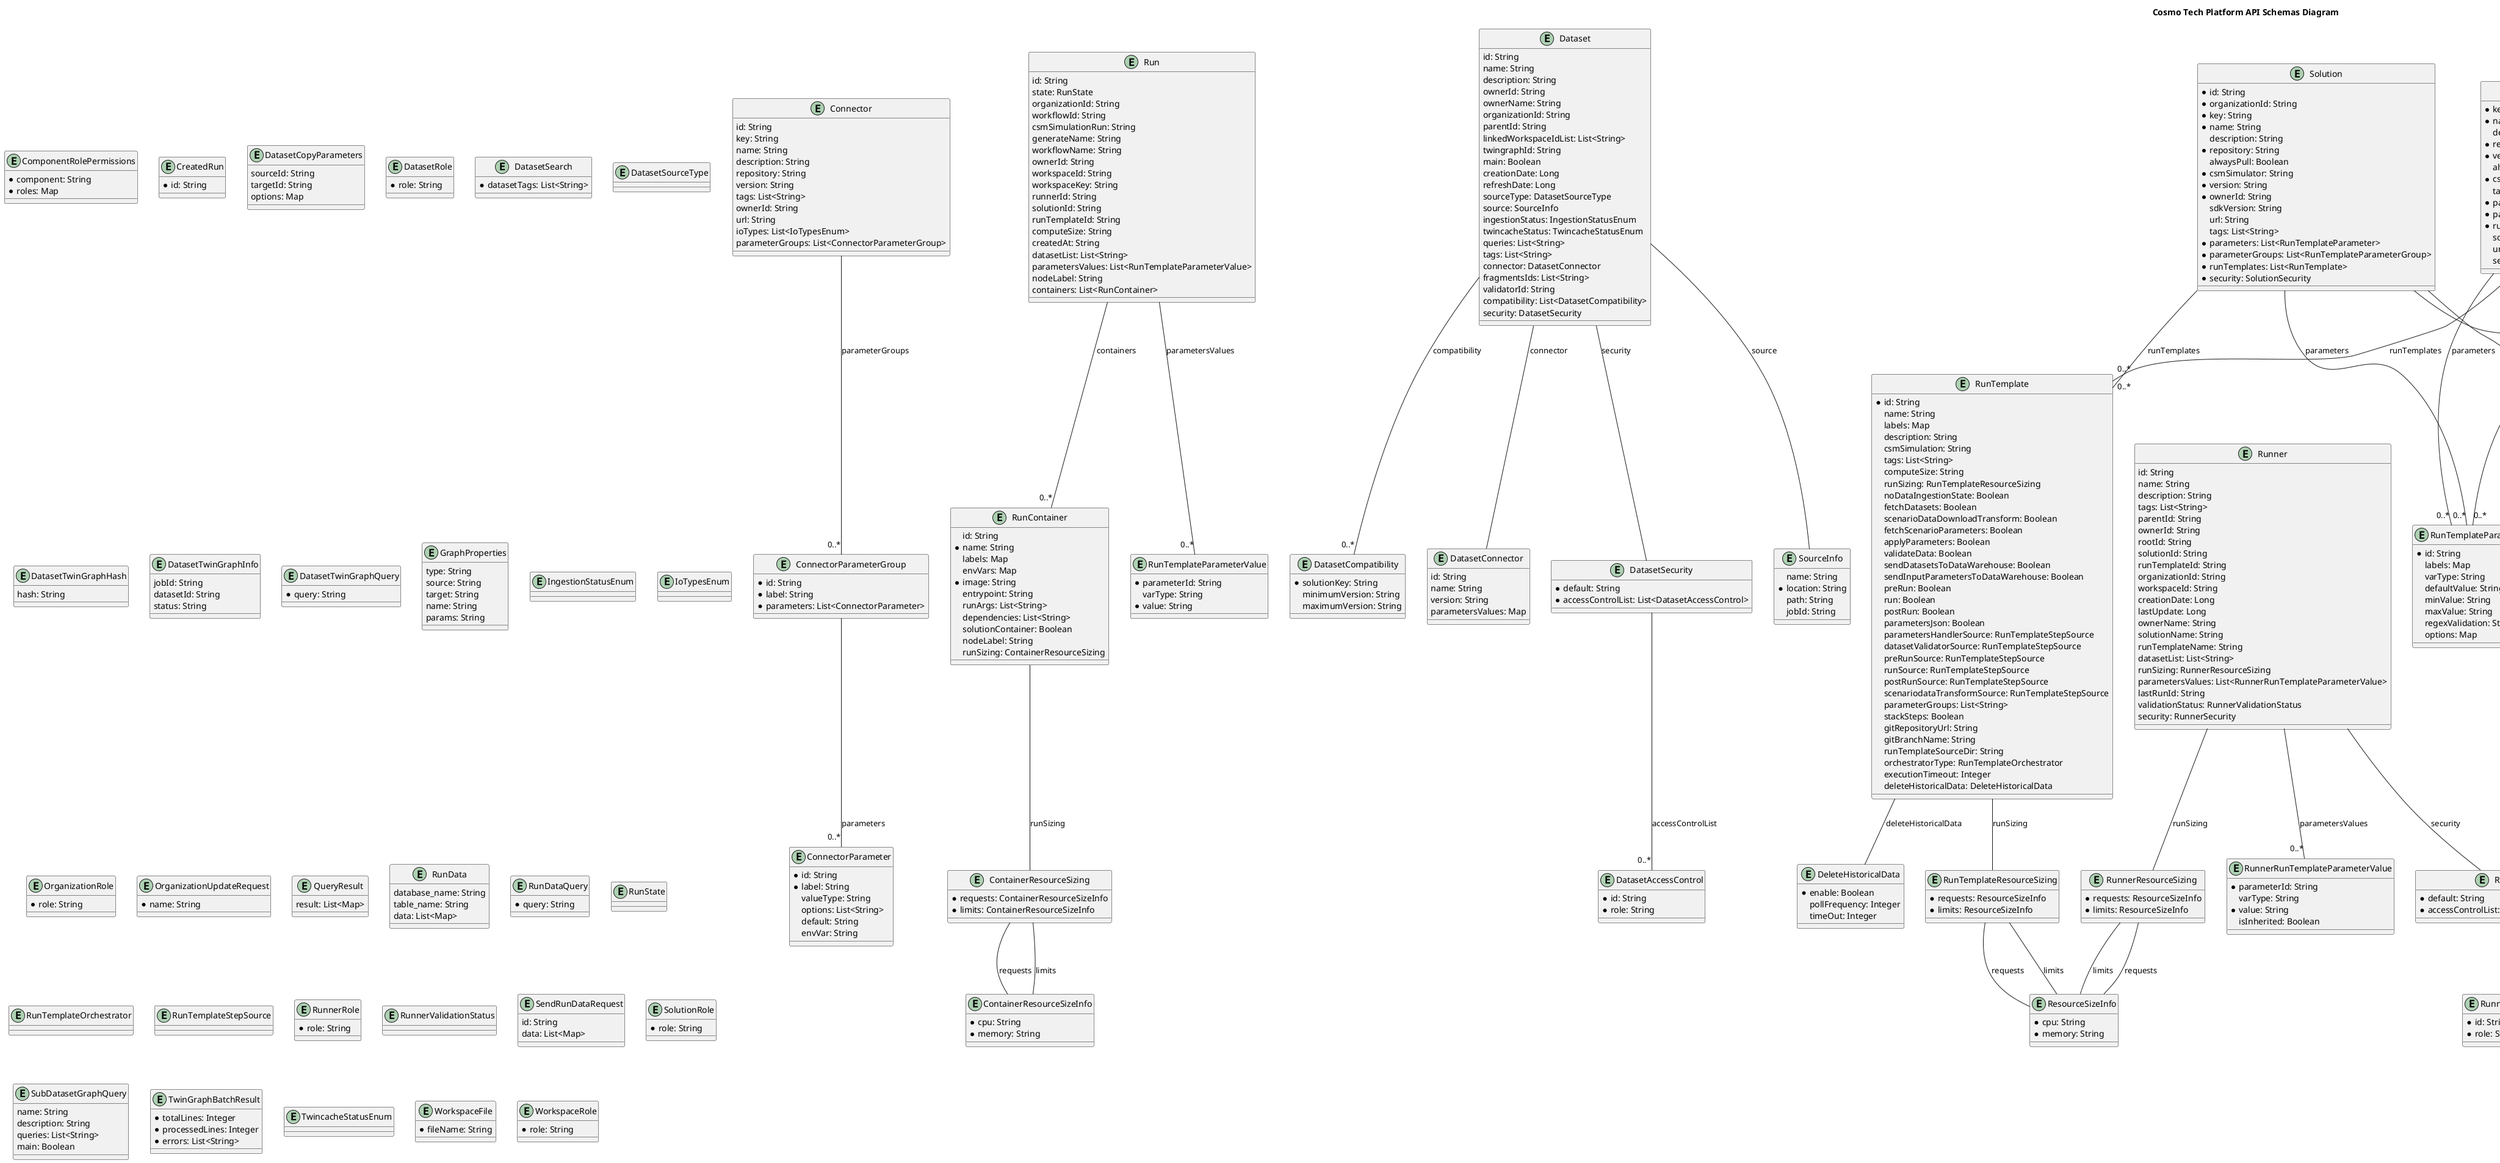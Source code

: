 @startuml

title Cosmo Tech Platform API Schemas Diagram

entity ComponentRolePermissions {
    * component: String
    * roles: Map
}

entity Connector {
    id: String
    key: String
    name: String
    description: String
    repository: String
    version: String
    tags: List<String>
    ownerId: String
    url: String
    ioTypes: List<IoTypesEnum>
    parameterGroups: List<ConnectorParameterGroup>
}

entity ConnectorParameter {
    * id: String
    * label: String
    valueType: String
    options: List<String>
    default: String
    envVar: String
}

entity ConnectorParameterGroup {
    * id: String
    * label: String
    * parameters: List<ConnectorParameter>
}

entity ContainerResourceSizeInfo {
    * cpu: String
    * memory: String
}

entity ContainerResourceSizing {
    * requests: ContainerResourceSizeInfo
    * limits: ContainerResourceSizeInfo
}

entity CreatedRun {
    * id: String
}

entity Dataset {
    id: String
    name: String
    description: String
    ownerId: String
    ownerName: String
    organizationId: String
    parentId: String
    linkedWorkspaceIdList: List<String>
    twingraphId: String
    main: Boolean
    creationDate: Long
    refreshDate: Long
    sourceType: DatasetSourceType
    source: SourceInfo
    ingestionStatus: IngestionStatusEnum
    twincacheStatus: TwincacheStatusEnum
    queries: List<String>
    tags: List<String>
    connector: DatasetConnector
    fragmentsIds: List<String>
    validatorId: String
    compatibility: List<DatasetCompatibility>
    security: DatasetSecurity
}

entity DatasetAccessControl {
    * id: String
    * role: String
}

entity DatasetCompatibility {
    * solutionKey: String
    minimumVersion: String
    maximumVersion: String
}

entity DatasetConnector {
    id: String
    name: String
    version: String
    parametersValues: Map
}

entity DatasetCopyParameters {
    sourceId: String
    targetId: String
    options: Map
}

entity DatasetRole {
    * role: String
}

entity DatasetSearch {
    * datasetTags: List<String>
}

entity DatasetSecurity {
    * default: String
    * accessControlList: List<DatasetAccessControl>
}

entity DatasetSourceType {
}

entity DatasetTwinGraphHash {
    hash: String
}

entity DatasetTwinGraphInfo {
    jobId: String
    datasetId: String
    status: String
}

entity DatasetTwinGraphQuery {
    * query: String
}

entity DeleteHistoricalData {
    * enable: Boolean
    pollFrequency: Integer
    timeOut: Integer
}

entity FileUploadMetadata {
    name: String
    size: Integer
}

entity FileUploadValidation {
    nodes: List<FileUploadMetadata>
    edges: List<FileUploadMetadata>
}

entity GraphProperties {
    type: String
    source: String
    target: String
    name: String
    params: String
}

entity IngestionStatusEnum {
}

entity IoTypesEnum {
}

entity Organization {
    * id: String
    * name: String
    * ownerId: String
    * security: OrganizationSecurity
}

entity OrganizationAccessControl {
    * id: String
    * role: String
}

entity OrganizationCreateRequest {
    * name: String
    security: OrganizationSecurity
}

entity OrganizationRole {
    * role: String
}

entity OrganizationSecurity {
    * default: String
    * accessControlList: List<OrganizationAccessControl>
}

entity OrganizationUpdateRequest {
    * name: String
}

entity QueryResult {
    result: List<Map>
}

entity ResourceSizeInfo {
    * cpu: String
    * memory: String
}

entity Run {
    id: String
    state: RunState
    organizationId: String
    workflowId: String
    csmSimulationRun: String
    generateName: String
    workflowName: String
    ownerId: String
    workspaceId: String
    workspaceKey: String
    runnerId: String
    solutionId: String
    runTemplateId: String
    computeSize: String
    createdAt: String
    datasetList: List<String>
    parametersValues: List<RunTemplateParameterValue>
    nodeLabel: String
    containers: List<RunContainer>
}

entity RunContainer {
    id: String
    * name: String
    labels: Map
    envVars: Map
    * image: String
    entrypoint: String
    runArgs: List<String>
    dependencies: List<String>
    solutionContainer: Boolean
    nodeLabel: String
    runSizing: ContainerResourceSizing
}

entity RunData {
    database_name: String
    table_name: String
    data: List<Map>
}

entity RunDataQuery {
    * query: String
}

entity RunLogs {
    * runId: String
    * logs: List<RunLogsEntry>
}

entity RunLogsEntry {
    * line: String
}

entity RunResourceRequested {
    cpu: Long
    memory: Long
}

entity RunState {
}

entity RunStatus {
    id: String
    organizationId: String
    workspaceId: String
    runnerId: String
    workflowId: String
    workflowName: String
    startTime: String
    endTime: String
    phase: String
    progress: String
    message: String
    estimatedDuration: Integer
    nodes: List<RunStatusNode>
    state: RunState
}

entity RunStatusNode {
    id: String
    name: String
    containerName: String
    outboundNodes: List<String>
    resourcesDuration: RunResourceRequested
    estimatedDuration: Integer
    hostNodeName: String
    message: String
    phase: String
    progress: String
    startTime: String
    endTime: String
}

entity RunTemplate {
    * id: String
    name: String
    labels: Map
    description: String
    csmSimulation: String
    tags: List<String>
    computeSize: String
    runSizing: RunTemplateResourceSizing
    noDataIngestionState: Boolean
    fetchDatasets: Boolean
    scenarioDataDownloadTransform: Boolean
    fetchScenarioParameters: Boolean
    applyParameters: Boolean
    validateData: Boolean
    sendDatasetsToDataWarehouse: Boolean
    sendInputParametersToDataWarehouse: Boolean
    preRun: Boolean
    run: Boolean
    postRun: Boolean
    parametersJson: Boolean
    parametersHandlerSource: RunTemplateStepSource
    datasetValidatorSource: RunTemplateStepSource
    preRunSource: RunTemplateStepSource
    runSource: RunTemplateStepSource
    postRunSource: RunTemplateStepSource
    scenariodataTransformSource: RunTemplateStepSource
    parameterGroups: List<String>
    stackSteps: Boolean
    gitRepositoryUrl: String
    gitBranchName: String
    runTemplateSourceDir: String
    orchestratorType: RunTemplateOrchestrator
    executionTimeout: Integer
    deleteHistoricalData: DeleteHistoricalData
}

entity RunTemplateOrchestrator {
}

entity RunTemplateParameter {
    * id: String
    labels: Map
    varType: String
    defaultValue: String
    minValue: String
    maxValue: String
    regexValidation: String
    options: Map
}

entity RunTemplateParameterGroup {
    * id: String
    labels: Map
    isTable: Boolean
    options: Map
    parentId: String
    parameters: List<String>
}

entity RunTemplateParameterValue {
    * parameterId: String
    varType: String
    * value: String
}

entity RunTemplateResourceSizing {
    * requests: ResourceSizeInfo
    * limits: ResourceSizeInfo
}

entity RunTemplateStepSource {
}

entity Runner {
    id: String
    name: String
    description: String
    tags: List<String>
    parentId: String
    ownerId: String
    rootId: String
    solutionId: String
    runTemplateId: String
    organizationId: String
    workspaceId: String
    creationDate: Long
    lastUpdate: Long
    ownerName: String
    solutionName: String
    runTemplateName: String
    datasetList: List<String>
    runSizing: RunnerResourceSizing
    parametersValues: List<RunnerRunTemplateParameterValue>
    lastRunId: String
    validationStatus: RunnerValidationStatus
    security: RunnerSecurity
}

entity RunnerAccessControl {
    * id: String
    * role: String
}

entity RunnerResourceSizing {
    * requests: ResourceSizeInfo
    * limits: ResourceSizeInfo
}

entity RunnerRole {
    * role: String
}

entity RunnerRunTemplateParameterValue {
    * parameterId: String
    varType: String
    * value: String
    isInherited: Boolean
}

entity RunnerSecurity {
    * default: String
    * accessControlList: List<RunnerAccessControl>
}

entity RunnerValidationStatus {
}

entity SendRunDataRequest {
    id: String
    data: List<Map>
}

entity Solution {
    * id: String
    * organizationId: String
    * key: String
    * name: String
    description: String
    * repository: String
    alwaysPull: Boolean
    * csmSimulator: String
    * version: String
    * ownerId: String
    sdkVersion: String
    url: String
    tags: List<String>
    * parameters: List<RunTemplateParameter>
    * parameterGroups: List<RunTemplateParameterGroup>
    * runTemplates: List<RunTemplate>
    * security: SolutionSecurity
}

entity SolutionAccessControl {
    * id: String
    * role: String
}

entity SolutionCreateRequest {
    * key: String
    * name: String
    description: String
    * repository: String
    * version: String
    alwaysPull: Boolean
    * csmSimulator: String
    tags: List<String>
    * parameters: List<RunTemplateParameter>
    * parameterGroups: List<RunTemplateParameterGroup>
    * runTemplates: List<RunTemplate>
    sdkVersion: String
    url: String
    security: SolutionSecurity
}

entity SolutionRole {
    * role: String
}

entity SolutionSecurity {
    * default: String
    * accessControlList: List<SolutionAccessControl>
}

entity SolutionUpdateRequest {
    key: String
    name: String
    description: String
    repository: String
    alwaysPull: Boolean
    csmSimulator: String
    version: String
    sdkVersion: String
    url: String
    tags: List<String>
    parameters: List<RunTemplateParameter>
    parameterGroups: List<RunTemplateParameterGroup>
}

entity SourceInfo {
    name: String
    * location: String
    path: String
    jobId: String
}

entity SubDatasetGraphQuery {
    name: String
    description: String
    queries: List<String>
    main: Boolean
}

entity TwinGraphBatchResult {
    * totalLines: Integer
    * processedLines: Integer
    * errors: List<String>
}

entity TwincacheStatusEnum {
}

entity Workspace {
    * id: String
    * organizationId: String
    * key: String
    * name: String
    description: String
    linkedDatasetIdList: List<String>
    version: String
    tags: List<String>
    * ownerId: String
    * solution: WorkspaceSolution
    webApp: WorkspaceWebApp
    sendInputToDataWarehouse: Boolean
    useDedicatedEventHubNamespace: Boolean
    dedicatedEventHubSasKeyName: String
    dedicatedEventHubAuthenticationStrategy: String
    sendScenarioRunToEventHub: Boolean
    sendScenarioMetadataToEventHub: Boolean
    datasetCopy: Boolean
    * security: WorkspaceSecurity
}

entity WorkspaceAccessControl {
    * id: String
    * role: String
}

entity WorkspaceCreateRequest {
    * key: String
    * name: String
    description: String
    version: String
    tags: List<String>
    * solution: WorkspaceSolution
    webApp: WorkspaceWebApp
    sendInputToDataWarehouse: Boolean
    useDedicatedEventHubNamespace: Boolean
    dedicatedEventHubSasKeyName: String
    dedicatedEventHubAuthenticationStrategy: String
    sendScenarioRunToEventHub: Boolean
    sendScenarioMetadataToEventHub: Boolean
    datasetCopy: Boolean
    security: WorkspaceSecurity
}

entity WorkspaceFile {
    * fileName: String
}

entity WorkspaceRole {
    * role: String
}

entity WorkspaceSecurity {
    * default: String
    * accessControlList: List<WorkspaceAccessControl>
}

entity WorkspaceSolution {
    * solutionId: String
    runTemplateFilter: List<String>
    defaultRunTemplateDataset: Map
}

entity WorkspaceUpdateRequest {
    * key: String
    * name: String
    description: String
    tags: List<String>
    solution: WorkspaceSolution
    webApp: WorkspaceWebApp
    sendInputToDataWarehouse: Boolean
    useDedicatedEventHubNamespace: Boolean
    dedicatedEventHubSasKeyName: String
    dedicatedEventHubAuthenticationStrategy: String
    sendScenarioRunToEventHub: Boolean
    sendScenarioMetadataToEventHub: Boolean
    datasetCopy: Boolean
}

entity WorkspaceWebApp {
    * url: String
    iframes: Map
    options: Map
}


RunTemplateResourceSizing -- ResourceSizeInfo : requests
RunTemplateResourceSizing -- ResourceSizeInfo : limits
DatasetSecurity -- "0..*" DatasetAccessControl : accessControlList
ContainerResourceSizing -- ContainerResourceSizeInfo : requests
ContainerResourceSizing -- ContainerResourceSizeInfo : limits
SolutionSecurity -- "0..*" SolutionAccessControl : accessControlList
RunLogs -- "0..*" RunLogsEntry : logs
WorkspaceSecurity -- "0..*" WorkspaceAccessControl : accessControlList
WorkspaceCreateRequest -- WorkspaceSolution : solution
WorkspaceCreateRequest -- WorkspaceWebApp : webApp
WorkspaceCreateRequest -- WorkspaceSecurity : security
ConnectorParameterGroup -- "0..*" ConnectorParameter : parameters
RunContainer -- ContainerResourceSizing : runSizing
SolutionCreateRequest -- "0..*" RunTemplateParameter : parameters
SolutionCreateRequest -- "0..*" RunTemplateParameterGroup : parameterGroups
SolutionCreateRequest -- "0..*" RunTemplate : runTemplates
SolutionCreateRequest -- SolutionSecurity : security
SolutionUpdateRequest -- "0..*" RunTemplateParameter : parameters
SolutionUpdateRequest -- "0..*" RunTemplateParameterGroup : parameterGroups
OrganizationCreateRequest -- OrganizationSecurity : security
Connector -- "0..*" ConnectorParameterGroup : parameterGroups
Runner -- RunnerResourceSizing : runSizing
Runner -- "0..*" RunnerRunTemplateParameterValue : parametersValues
Runner -- RunnerSecurity : security
Organization -- OrganizationSecurity : security
RunStatus -- "0..*" RunStatusNode : nodes
FileUploadValidation -- "0..*" FileUploadMetadata : nodes
FileUploadValidation -- "0..*" FileUploadMetadata : edges
RunTemplate -- RunTemplateResourceSizing : runSizing
RunTemplate -- DeleteHistoricalData : deleteHistoricalData
RunnerSecurity -- "0..*" RunnerAccessControl : accessControlList
RunStatusNode -- RunResourceRequested : resourcesDuration
WorkspaceUpdateRequest -- WorkspaceSolution : solution
WorkspaceUpdateRequest -- WorkspaceWebApp : webApp
Solution -- "0..*" RunTemplateParameter : parameters
Solution -- "0..*" RunTemplateParameterGroup : parameterGroups
Solution -- "0..*" RunTemplate : runTemplates
Solution -- SolutionSecurity : security
Dataset -- SourceInfo : source
Dataset -- DatasetConnector : connector
Dataset -- "0..*" DatasetCompatibility : compatibility
Dataset -- DatasetSecurity : security
Run -- "0..*" RunTemplateParameterValue : parametersValues
Run -- "0..*" RunContainer : containers
OrganizationSecurity -- "0..*" OrganizationAccessControl : accessControlList
RunnerResourceSizing -- ResourceSizeInfo : requests
RunnerResourceSizing -- ResourceSizeInfo : limits
Workspace -- WorkspaceSolution : solution
Workspace -- WorkspaceWebApp : webApp
Workspace -- WorkspaceSecurity : security

@enduml